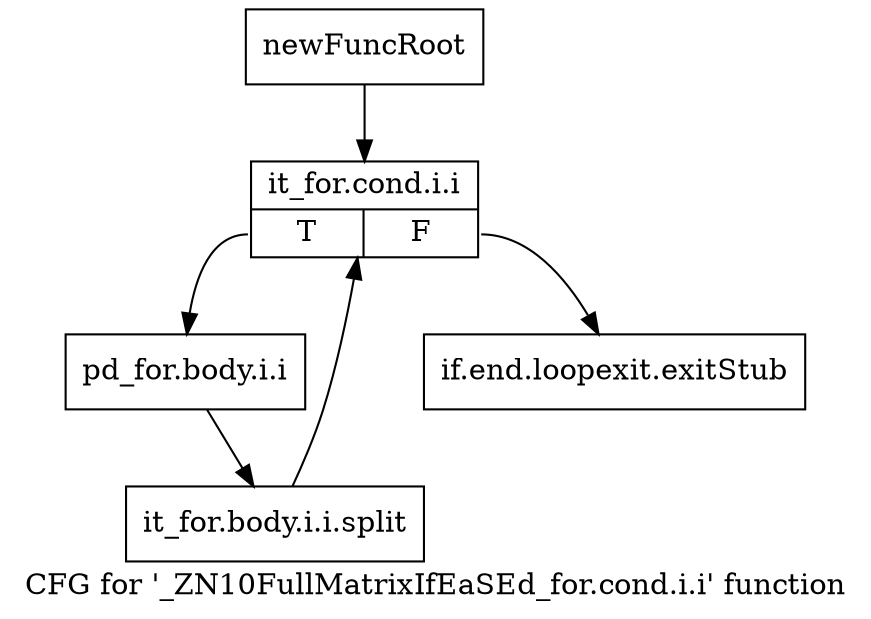 digraph "CFG for '_ZN10FullMatrixIfEaSEd_for.cond.i.i' function" {
	label="CFG for '_ZN10FullMatrixIfEaSEd_for.cond.i.i' function";

	Node0x92c7620 [shape=record,label="{newFuncRoot}"];
	Node0x92c7620 -> Node0x92c7a90;
	Node0x92c7670 [shape=record,label="{if.end.loopexit.exitStub}"];
	Node0x92c7a90 [shape=record,label="{it_for.cond.i.i|{<s0>T|<s1>F}}"];
	Node0x92c7a90:s0 -> Node0x92c7ae0;
	Node0x92c7a90:s1 -> Node0x92c7670;
	Node0x92c7ae0 [shape=record,label="{pd_for.body.i.i}"];
	Node0x92c7ae0 -> Node0xb578960;
	Node0xb578960 [shape=record,label="{it_for.body.i.i.split}"];
	Node0xb578960 -> Node0x92c7a90;
}
